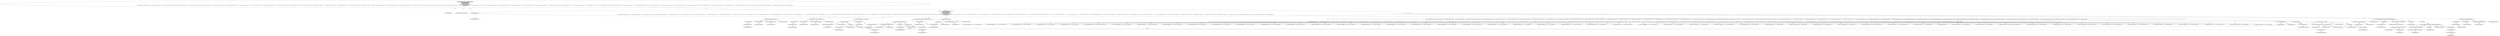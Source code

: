 digraph "testWhitespaceCastParenOff#?" {
0 [label="2:CtTypeReferenceImpl@void" shape=ellipse]
1 [label="2:CtVirtualElement@testWhitespaceCastParenOff" shape=ellipse]
2 [label="2:CtTypeReferenceImpl@Exception" shape=ellipse]
3 [label="2:CtPackageReferenceImpl@java.lang" shape=ellipse]
4 [label="3:CtExecutableReferenceImpl@setBooleanFlag(boolean)" shape=ellipse]
5 [label="3:CtTypeReferenceImpl@mConfig" shape=ellipse]
6 [label="3:CtTypeReferenceImpl@boolean" shape=ellipse]
7 [label="3:CtVirtualElement@setBooleanFlag" shape=ellipse]
8 [label="3:CtFieldReferenceImpl@mConfig" shape=ellipse]
9 [label="3:CtTypeReferenceImpl@PlaceHold" shape=ellipse]
10 [label="3:CtFieldReadImpl@mConfig" shape=ellipse]
11 [label="3:CtTypeAccessImpl@IGNORE_CAST_WHITESPACE_PROP" shape=ellipse]
12 [label="3:CtTypeReferenceImpl@IGNORE_CAST_WHITESPACE_PROP" shape=ellipse]
13 [label="3:CtLiteralImpl@true" shape=ellipse]
14 [label="3:CtTypeReferenceImpl@boolean" shape=ellipse]
15 [label="3:CtInvocationImpl@mConfig.setBooleanFlag(IGNORE_CAST_WHITESPACE_PROP, true)" shape=ellipse]
16 [label="4:CtExecutableReferenceImpl@setParenPadOption()" shape=ellipse]
17 [label="4:CtTypeReferenceImpl@mConfig" shape=ellipse]
18 [label="4:CtVirtualElement@setParenPadOption" shape=ellipse]
19 [label="4:CtFieldReferenceImpl@mConfig" shape=ellipse]
20 [label="4:CtTypeReferenceImpl@PlaceHold" shape=ellipse]
21 [label="4:CtFieldReadImpl@mConfig" shape=ellipse]
22 [label="4:CtTypeAccessImpl@IGNORE" shape=ellipse]
23 [label="4:CtTypeReferenceImpl@IGNORE" shape=ellipse]
24 [label="4:CtInvocationImpl@mConfig.setParenPadOption(IGNORE)" shape=ellipse]
25 [label="5:CtExecutableReferenceImpl@setTryBlock()" shape=ellipse]
26 [label="5:CtTypeReferenceImpl@mConfig" shape=ellipse]
27 [label="5:CtVirtualElement@setTryBlock" shape=ellipse]
28 [label="5:CtFieldReferenceImpl@mConfig" shape=ellipse]
29 [label="5:CtTypeReferenceImpl@PlaceHold" shape=ellipse]
30 [label="5:CtFieldReadImpl@mConfig" shape=ellipse]
31 [label="5:CtTypeAccessImpl@IGNORE" shape=ellipse]
32 [label="5:CtTypeReferenceImpl@IGNORE" shape=ellipse]
33 [label="5:CtInvocationImpl@mConfig.setTryBlock(IGNORE)" shape=ellipse]
34 [label="6:CtExecutableReferenceImpl@setCatchBlock()" shape=ellipse]
35 [label="6:CtTypeReferenceImpl@mConfig" shape=ellipse]
36 [label="6:CtVirtualElement@setCatchBlock" shape=ellipse]
37 [label="6:CtFieldReferenceImpl@mConfig" shape=ellipse]
38 [label="6:CtTypeReferenceImpl@PlaceHold" shape=ellipse]
39 [label="6:CtFieldReadImpl@mConfig" shape=ellipse]
40 [label="6:CtTypeAccessImpl@IGNORE" shape=ellipse]
41 [label="6:CtTypeReferenceImpl@IGNORE" shape=ellipse]
42 [label="6:CtInvocationImpl@mConfig.setCatchBlock(IGNORE)" shape=ellipse]
43 [label="7:CtTypeReferenceImpl@Checker" shape=ellipse]
44 [label="7:CtPackageReferenceImpl@" shape=ellipse]
45 [label="7:CtExecutableReferenceImpl@createChecker()" shape=ellipse]
46 [label="7:CtTypeReferenceImpl@Checker" shape=ellipse]
47 [label="7:CtVirtualElement@createChecker" shape=ellipse]
48 [label="7:CtTypeAccessImpl@PlaceHold" shape=ellipse]
49 [label="7:CtTypeReferenceImpl@PlaceHold" shape=ellipse]
50 [label="7:CtThisAccessImpl@" shape=ellipse]
51 [label="7:CtTypeReferenceImpl@PlaceHold" shape=ellipse]
52 [label="7:CtInvocationImpl@createChecker()" shape=ellipse]
53 [label="7:CtVirtualElement@c" shape=ellipse]
54 [label="7:CtLocalVariableImpl@final Checker c = createChecker()" shape=ellipse]
55 [label="8:CtTypeReferenceImpl@String" shape=ellipse]
56 [label="8:CtPackageReferenceImpl@java.lang" shape=ellipse]
57 [label="8:CtExecutableReferenceImpl@getPath(java.lang.String)" shape=ellipse]
58 [label="8:CtTypeReferenceImpl@String" shape=ellipse]
59 [label="8:CtTypeReferenceImpl@String" shape=ellipse]
60 [label="8:CtVirtualElement@getPath" shape=ellipse]
61 [label="8:CtTypeAccessImpl@PlaceHold" shape=ellipse]
62 [label="8:CtTypeReferenceImpl@PlaceHold" shape=ellipse]
63 [label="8:CtThisAccessImpl@" shape=ellipse]
64 [label="8:CtTypeReferenceImpl@PlaceHold" shape=ellipse]
65 [label="8:CtLiteralImpl@\"InputWhitespace.java\"" shape=ellipse]
66 [label="8:CtTypeReferenceImpl@String" shape=ellipse]
67 [label="8:CtInvocationImpl@getPath(\"InputWhitespace.java\")" shape=ellipse]
68 [label="8:CtVirtualElement@filepath" shape=ellipse]
69 [label="8:CtLocalVariableImpl@final String filepath = getPath(\"InputWhitespace.java\")" shape=ellipse]
70 [label="9:CtExecutableReferenceImpl@assertNotNull(<unknown>)" shape=ellipse]
71 [label="9:CtTypeReferenceImpl@null" shape=ellipse]
72 [label="9:CtVirtualElement@assertNotNull" shape=ellipse]
73 [label="9:CtTypeAccessImpl@PlaceHold" shape=ellipse]
74 [label="9:CtTypeReferenceImpl@PlaceHold" shape=ellipse]
75 [label="9:CtThisAccessImpl@" shape=ellipse]
76 [label="9:CtTypeReferenceImpl@PlaceHold" shape=ellipse]
77 [label="9:CtVariableReadImpl@c" shape=ellipse]
78 [label="9:CtLocalVariableReferenceImpl@c" shape=ellipse]
79 [label="9:CtInvocationImpl@assertNotNull(c)" shape=ellipse]
80 [label="10:CtVirtualElement@String[]" shape=ellipse]
81 [label="10:CtArrayTypeReferenceImpl@String[]" shape=ellipse]
82 [label="10:CtTypeReferenceImpl@String" shape=ellipse]
83 [label="11:CtNewArrayImpl@new String[]\{ filepath + \":5:12: '.' is preceeded with whitespace.\", filepath + \":5:14: '.' is followed by whitespace.\", filepath + \":13: type Javadoc comment is missing an @author tag.\", filepath + \":16:22: '=' is not preceeded with whitespace.\", filepath + \":16:23: '=' is not followed by whitespace.\", filepath + \":18:24: '=' is not followed by whitespace.\", filepath + \":26:14: '=' is not preceeded with whitespace.\", filepath + \":27:10: '=' is not preceeded with whitespace.\", filepath + \":27:11: '=' is not followed by whitespace.\", filepath + \":28:10: '+=' is not preceeded with whitespace.\", filepath + \":28:12: '+=' is not followed by whitespace.\", filepath + \":29:13: '-=' is not followed by whitespace.\", filepath + \":29:14: '-' is followed by whitespace.\", filepath + \":29:21: '+' is followed by whitespace.\", filepath + \":30:14: '++' is preceeded with whitespace.\", filepath + \":30:21: '--' is preceeded with whitespace.\", filepath + \":31:15: '++' is followed by whitespace.\", filepath + \":31:22: '--' is followed by whitespace.\", filepath + \":37:21: 'synchronized' is not followed by whitespace.\", filepath + \":39:12: 'try' is not followed by whitespace.\", filepath + \":41:14: 'catch' is not followed by whitespace.\", filepath + \":58:11: 'if' is not followed by whitespace.\", filepath + \":59:9: '\{' should be on the previous line.\", filepath + \":63:9: '\{' should be on the previous line.\", filepath + \":75:9: '\{' should be on the previous line.\", filepath + \":76:19: 'return' is not followed by whitespace.\", filepath + \":79:9: '\{' should be on the previous line.\", filepath + \":97:29: '?' is not preceeded with whitespace.\", filepath + \":97:30: '?' is not followed by whitespace.\", filepath + \":97:34: ':' is not preceeded with whitespace.\", filepath + \":97:35: ':' is not followed by whitespace.\", filepath + \":98:15: '==' is not preceeded with whitespace.\", filepath + \":98:17: '==' is not followed by whitespace.\", filepath + \":104:20: '*' is not followed by whitespace.\", filepath + \":104:21: '*' is not preceeded with whitespace.\", filepath + \":111:22: '!' is followed by whitespace.\", filepath + \":112:23: '~' is followed by whitespace.\", filepath + \":119:18: '%' is not preceeded with whitespace.\", filepath + \":120:20: '%' is not followed by whitespace.\", filepath + \":121:18: '%' is not preceeded with whitespace.\", filepath + \":121:19: '%' is not followed by whitespace.\", filepath + \":123:18: '/' is not preceeded with whitespace.\", filepath + \":124:20: '/' is not followed by whitespace.\", filepath + \":125:18: '/' is not preceeded with whitespace.\", filepath + \":125:19: '/' is not followed by whitespace.\", filepath + \":129:17: '.' is preceeded with whitespace.\", filepath + \":129:24: '.' is followed by whitespace.\", filepath + \":136:10: '.' is preceeded with whitespace.\", filepath + \":136:12: '.' is followed by whitespace.\", filepath + \":153:15: 'assert' is not followed by whitespace.\", filepath + \":156:20: ':' is not preceeded with whitespace.\", filepath + \":156:21: ':' is not followed by whitespace.\" \}" shape=ellipse]
84 [label="11:CtArrayTypeReferenceImpl@String[]" shape=ellipse]
85 [label="12:CtBinaryOperatorImpl@filepath + \":5:12: '.' is preceeded with whitespace.\"" shape=ellipse]
86 [label="13:CtBinaryOperatorImpl@filepath + \":5:14: '.' is followed by whitespace.\"" shape=ellipse]
87 [label="14:CtBinaryOperatorImpl@filepath + \":13: type Javadoc comment is missing an @author tag.\"" shape=ellipse]
88 [label="15:CtBinaryOperatorImpl@filepath + \":16:22: '=' is not preceeded with whitespace.\"" shape=ellipse]
89 [label="16:CtBinaryOperatorImpl@filepath + \":16:23: '=' is not followed by whitespace.\"" shape=ellipse]
90 [label="17:CtBinaryOperatorImpl@filepath + \":18:24: '=' is not followed by whitespace.\"" shape=ellipse]
91 [label="18:CtBinaryOperatorImpl@filepath + \":26:14: '=' is not preceeded with whitespace.\"" shape=ellipse]
92 [label="19:CtBinaryOperatorImpl@filepath + \":27:10: '=' is not preceeded with whitespace.\"" shape=ellipse]
93 [label="20:CtBinaryOperatorImpl@filepath + \":27:11: '=' is not followed by whitespace.\"" shape=ellipse]
94 [label="21:CtBinaryOperatorImpl@filepath + \":28:10: '+=' is not preceeded with whitespace.\"" shape=ellipse]
95 [label="22:CtBinaryOperatorImpl@filepath + \":28:12: '+=' is not followed by whitespace.\"" shape=ellipse]
96 [label="23:CtBinaryOperatorImpl@filepath + \":29:13: '-=' is not followed by whitespace.\"" shape=ellipse]
97 [label="24:CtBinaryOperatorImpl@filepath + \":29:14: '-' is followed by whitespace.\"" shape=ellipse]
98 [label="25:CtBinaryOperatorImpl@filepath + \":29:21: '+' is followed by whitespace.\"" shape=ellipse]
99 [label="26:CtBinaryOperatorImpl@filepath + \":30:14: '++' is preceeded with whitespace.\"" shape=ellipse]
100 [label="27:CtBinaryOperatorImpl@filepath + \":30:21: '--' is preceeded with whitespace.\"" shape=ellipse]
101 [label="28:CtBinaryOperatorImpl@filepath + \":31:15: '++' is followed by whitespace.\"" shape=ellipse]
102 [label="29:CtBinaryOperatorImpl@filepath + \":31:22: '--' is followed by whitespace.\"" shape=ellipse]
103 [label="30:CtBinaryOperatorImpl@filepath + \":37:21: 'synchronized' is not followed by whitespace.\"" shape=ellipse]
104 [label="31:CtBinaryOperatorImpl@filepath + \":39:12: 'try' is not followed by whitespace.\"" shape=ellipse]
105 [label="32:CtBinaryOperatorImpl@filepath + \":41:14: 'catch' is not followed by whitespace.\"" shape=ellipse]
106 [label="33:CtBinaryOperatorImpl@filepath + \":58:11: 'if' is not followed by whitespace.\"" shape=ellipse]
107 [label="34:CtBinaryOperatorImpl@filepath + \":59:9: '\{' should be on the previous line.\"" shape=ellipse]
108 [label="35:CtBinaryOperatorImpl@filepath + \":63:9: '\{' should be on the previous line.\"" shape=ellipse]
109 [label="36:CtBinaryOperatorImpl@filepath + \":75:9: '\{' should be on the previous line.\"" shape=ellipse]
110 [label="37:CtBinaryOperatorImpl@filepath + \":76:19: 'return' is not followed by whitespace.\"" shape=ellipse]
111 [label="38:CtBinaryOperatorImpl@filepath + \":79:9: '\{' should be on the previous line.\"" shape=ellipse]
112 [label="39:CtBinaryOperatorImpl@filepath + \":97:29: '?' is not preceeded with whitespace.\"" shape=ellipse]
113 [label="40:CtBinaryOperatorImpl@filepath + \":97:30: '?' is not followed by whitespace.\"" shape=ellipse]
114 [label="41:CtBinaryOperatorImpl@filepath + \":97:34: ':' is not preceeded with whitespace.\"" shape=ellipse]
115 [label="42:CtBinaryOperatorImpl@filepath + \":97:35: ':' is not followed by whitespace.\"" shape=ellipse]
116 [label="43:CtBinaryOperatorImpl@filepath + \":98:15: '==' is not preceeded with whitespace.\"" shape=ellipse]
117 [label="44:CtBinaryOperatorImpl@filepath + \":98:17: '==' is not followed by whitespace.\"" shape=ellipse]
118 [label="45:CtBinaryOperatorImpl@filepath + \":104:20: '*' is not followed by whitespace.\"" shape=ellipse]
119 [label="46:CtBinaryOperatorImpl@filepath + \":104:21: '*' is not preceeded with whitespace.\"" shape=ellipse]
120 [label="47:CtBinaryOperatorImpl@filepath + \":111:22: '!' is followed by whitespace.\"" shape=ellipse]
121 [label="48:CtBinaryOperatorImpl@filepath + \":112:23: '~' is followed by whitespace.\"" shape=ellipse]
122 [label="49:CtBinaryOperatorImpl@filepath + \":119:18: '%' is not preceeded with whitespace.\"" shape=ellipse]
123 [label="50:CtBinaryOperatorImpl@filepath + \":120:20: '%' is not followed by whitespace.\"" shape=ellipse]
124 [label="51:CtBinaryOperatorImpl@filepath + \":121:18: '%' is not preceeded with whitespace.\"" shape=ellipse]
125 [label="52:CtBinaryOperatorImpl@filepath + \":121:19: '%' is not followed by whitespace.\"" shape=ellipse]
126 [label="53:CtBinaryOperatorImpl@filepath + \":123:18: '/' is not preceeded with whitespace.\"" shape=ellipse]
127 [label="54:CtBinaryOperatorImpl@filepath + \":124:20: '/' is not followed by whitespace.\"" shape=ellipse]
128 [label="55:CtBinaryOperatorImpl@filepath + \":125:18: '/' is not preceeded with whitespace.\"" shape=ellipse]
129 [label="56:CtBinaryOperatorImpl@filepath + \":125:19: '/' is not followed by whitespace.\"" shape=ellipse]
130 [label="57:CtBinaryOperatorImpl@filepath + \":129:17: '.' is preceeded with whitespace.\"" shape=ellipse]
131 [label="58:CtBinaryOperatorImpl@filepath + \":129:24: '.' is followed by whitespace.\"" shape=ellipse]
132 [label="59:CtBinaryOperatorImpl@filepath + \":136:10: '.' is preceeded with whitespace.\"" shape=ellipse]
133 [label="60:CtBinaryOperatorImpl@filepath + \":136:12: '.' is followed by whitespace.\"" shape=ellipse]
134 [label="61:CtBinaryOperatorImpl@filepath + \":153:15: 'assert' is not followed by whitespace.\"" shape=ellipse]
135 [label="62:CtBinaryOperatorImpl@filepath + \":156:20: ':' is not preceeded with whitespace.\"" shape=ellipse]
136 [label="63:CtBinaryOperatorImpl@filepath + \":156:21: ':' is not followed by whitespace.\"" shape=ellipse]
137 [label="10:CtVirtualElement@expected" shape=ellipse]
138 [label="10:CtLocalVariableImpl@final String[] expected = new String[]\{ filepath + \":5:12: '.' is preceeded with whitespace.\", filepath + \":5:14: '.' is followed by whitespace.\", filepath + \":13: type Javadoc comment is missing an @author tag.\", filepath + \":16:22: '=' is not preceeded with whitespace.\", filepath + \":16:23: '=' is not followed by whitespace.\", filepath + \":18:24: '=' is not followed by whitespace.\", filepath + \":26:14: '=' is not preceeded with whitespace.\", filepath + \":27:10: '=' is not preceeded with whitespace.\", filepath + \":27:11: '=' is not followed by whitespace.\", filepath + \":28:10: '+=' is not preceeded with whitespace.\", filepath + \":28:12: '+=' is not followed by whitespace.\", filepath + \":29:13: '-=' is not followed by whitespace.\", filepath + \":29:14: '-' is followed by whitespace.\", filepath + \":29:21: '+' is followed by whitespace.\", filepath + \":30:14: '++' is preceeded with whitespace.\", filepath + \":30:21: '--' is preceeded with whitespace.\", filepath + \":31:15: '++' is followed by whitespace.\", filepath + \":31:22: '--' is followed by whitespace.\", filepath + \":37:21: 'synchronized' is not followed by whitespace.\", filepath + \":39:12: 'try' is not followed by whitespace.\", filepath + \":41:14: 'catch' is not followed by whitespace.\", filepath + \":58:11: 'if' is not followed by whitespace.\", filepath + \":59:9: '\{' should be on the previous line.\", filepath + \":63:9: '\{' should be on the previous line.\", filepath + \":75:9: '\{' should be on the previous line.\", filepath + \":76:19: 'return' is not followed by whitespace.\", filepath + \":79:9: '\{' should be on the previous line.\", filepath + \":97:29: '?' is not preceeded with whitespace.\", filepath + \":97:30: '?' is not followed by whitespace.\", filepath + \":97:34: ':' is not preceeded with whitespace.\", filepath + \":97:35: ':' is not followed by whitespace.\", filepath + \":98:15: '==' is not preceeded with whitespace.\", filepath + \":98:17: '==' is not followed by whitespace.\", filepath + \":104:20: '*' is not followed by whitespace.\", filepath + \":104:21: '*' is not preceeded with whitespace.\", filepath + \":111:22: '!' is followed by whitespace.\", filepath + \":112:23: '~' is followed by whitespace.\", filepath + \":119:18: '%' is not preceeded with whitespace.\", filepath + \":120:20: '%' is not followed by whitespace.\", filepath + \":121:18: '%' is not preceeded with whitespace.\", filepath + \":121:19: '%' is not followed by whitespace.\", filepath + \":123:18: '/' is not preceeded with whitespace.\", filepath + \":124:20: '/' is not followed by whitespace.\", filepath + \":125:18: '/' is not preceeded with whitespace.\", filepath + \":125:19: '/' is not followed by whitespace.\", filepath + \":129:17: '.' is preceeded with whitespace.\", filepath + \":129:24: '.' is followed by whitespace.\", filepath + \":136:10: '.' is preceeded with whitespace.\", filepath + \":136:12: '.' is followed by whitespace.\", filepath + \":153:15: 'assert' is not followed by whitespace.\", filepath + \":156:20: ':' is not preceeded with whitespace.\", filepath + \":156:21: ':' is not followed by whitespace.\" \}" shape=ellipse]
139 [label="65:CtExecutableReferenceImpl@verify(<unknown>,java.lang.String,java.lang.String[])" shape=ellipse]
140 [label="65:CtTypeReferenceImpl@null" shape=ellipse]
141 [label="65:CtTypeReferenceImpl@String" shape=ellipse]
142 [label="65:CtArrayTypeReferenceImpl@String[]" shape=ellipse]
143 [label="65:CtVirtualElement@verify" shape=ellipse]
144 [label="65:CtTypeAccessImpl@PlaceHold" shape=ellipse]
145 [label="65:CtTypeReferenceImpl@PlaceHold" shape=ellipse]
146 [label="65:CtThisAccessImpl@" shape=ellipse]
147 [label="65:CtTypeReferenceImpl@PlaceHold" shape=ellipse]
148 [label="65:CtVariableReadImpl@c" shape=ellipse]
149 [label="65:CtLocalVariableReferenceImpl@c" shape=ellipse]
150 [label="65:CtVariableReadImpl@filepath" shape=ellipse]
151 [label="65:CtLocalVariableReferenceImpl@filepath" shape=ellipse]
152 [label="65:CtVariableReadImpl@expected" shape=ellipse]
153 [label="65:CtLocalVariableReferenceImpl@expected" shape=ellipse]
154 [label="65:CtInvocationImpl@verify(c, filepath, expected)" shape=ellipse]
155 [label="2:CtBlockImpl@\{
    mConfig.setBooleanFlag(IGNORE_CAST_WHITESPACE_PROP, true);
    mConfig.setParenPadOption(IGNORE);
    mConfig.setTryBlock(IGNORE);
    mConfig.setCatchBlock(IGNORE);
    final Checker c = createChecker();
    final String filepath = getPath(\"InputWhitespace.java\");
    assertNotNull(c);
    final String[] expected = new String[]\{ filepath + \":5:12: '.' is preceeded with whitespace.\", filepath + \":5:14: '.' is followed by whitespace.\", filepath + \":13: type Javadoc comment is missing an @author tag.\", filepath + \":16:22: '=' is not preceeded with whitespace.\", filepath + \":16:23: '=' is not followed by whitespace.\", filepath + \":18:24: '=' is not followed by whitespace.\", filepath + \":26:14: '=' is not preceeded with whitespace.\", filepath + \":27:10: '=' is not preceeded with whitespace.\", filepath + \":27:11: '=' is not followed by whitespace.\", filepath + \":28:10: '+=' is not preceeded with whitespace.\", filepath + \":28:12: '+=' is not followed by whitespace.\", filepath + \":29:13: '-=' is not followed by whitespace.\", filepath + \":29:14: '-' is followed by whitespace.\", filepath + \":29:21: '+' is followed by whitespace.\", filepath + \":30:14: '++' is preceeded with whitespace.\", filepath + \":30:21: '--' is preceeded with whitespace.\", filepath + \":31:15: '++' is followed by whitespace.\", filepath + \":31:22: '--' is followed by whitespace.\", filepath + \":37:21: 'synchronized' is not followed by whitespace.\", filepath + \":39:12: 'try' is not followed by whitespace.\", filepath + \":41:14: 'catch' is not followed by whitespace.\", filepath + \":58:11: 'if' is not followed by whitespace.\", filepath + \":59:9: '\{' should be on the previous line.\", filepath + \":63:9: '\{' should be on the previous line.\", filepath + \":75:9: '\{' should be on the previous line.\", filepath + \":76:19: 'return' is not followed by whitespace.\", filepath + \":79:9: '\{' should be on the previous line.\", filepath + \":97:29: '?' is not preceeded with whitespace.\", filepath + \":97:30: '?' is not followed by whitespace.\", filepath + \":97:34: ':' is not preceeded with whitespace.\", filepath + \":97:35: ':' is not followed by whitespace.\", filepath + \":98:15: '==' is not preceeded with whitespace.\", filepath + \":98:17: '==' is not followed by whitespace.\", filepath + \":104:20: '*' is not followed by whitespace.\", filepath + \":104:21: '*' is not preceeded with whitespace.\", filepath + \":111:22: '!' is followed by whitespace.\", filepath + \":112:23: '~' is followed by whitespace.\", filepath + \":119:18: '%' is not preceeded with whitespace.\", filepath + \":120:20: '%' is not followed by whitespace.\", filepath + \":121:18: '%' is not preceeded with whitespace.\", filepath + \":121:19: '%' is not followed by whitespace.\", filepath + \":123:18: '/' is not preceeded with whitespace.\", filepath + \":124:20: '/' is not followed by whitespace.\", filepath + \":125:18: '/' is not preceeded with whitespace.\", filepath + \":125:19: '/' is not followed by whitespace.\", filepath + \":129:17: '.' is preceeded with whitespace.\", filepath + \":129:24: '.' is followed by whitespace.\", filepath + \":136:10: '.' is preceeded with whitespace.\", filepath + \":136:12: '.' is followed by whitespace.\", filepath + \":153:15: 'assert' is not followed by whitespace.\", filepath + \":156:20: ':' is not preceeded with whitespace.\", filepath + \":156:21: ':' is not followed by whitespace.\" \};
    verify(c, filepath, expected);
\}" shape=ellipse]
156 [label="2:CtMethodImpl@public void testWhitespaceCastParenOff() throws Exception \{
    mConfig.setBooleanFlag(IGNORE_CAST_WHITESPACE_PROP, true);
    mConfig.setParenPadOption(IGNORE);
    mConfig.setTryBlock(IGNORE);
    mConfig.setCatchBlock(IGNORE);
    final Checker c = createChecker();
    final String filepath = getPath(\"InputWhitespace.java\");
    assertNotNull(c);
    final String[] expected = new String[]\{ filepath + \":5:12: '.' is preceeded with whitespace.\", filepath + \":5:14: '.' is followed by whitespace.\", filepath + \":13: type Javadoc comment is missing an @author tag.\", filepath + \":16:22: '=' is not preceeded with whitespace.\", filepath + \":16:23: '=' is not followed by whitespace.\", filepath + \":18:24: '=' is not followed by whitespace.\", filepath + \":26:14: '=' is not preceeded with whitespace.\", filepath + \":27:10: '=' is not preceeded with whitespace.\", filepath + \":27:11: '=' is not followed by whitespace.\", filepath + \":28:10: '+=' is not preceeded with whitespace.\", filepath + \":28:12: '+=' is not followed by whitespace.\", filepath + \":29:13: '-=' is not followed by whitespace.\", filepath + \":29:14: '-' is followed by whitespace.\", filepath + \":29:21: '+' is followed by whitespace.\", filepath + \":30:14: '++' is preceeded with whitespace.\", filepath + \":30:21: '--' is preceeded with whitespace.\", filepath + \":31:15: '++' is followed by whitespace.\", filepath + \":31:22: '--' is followed by whitespace.\", filepath + \":37:21: 'synchronized' is not followed by whitespace.\", filepath + \":39:12: 'try' is not followed by whitespace.\", filepath + \":41:14: 'catch' is not followed by whitespace.\", filepath + \":58:11: 'if' is not followed by whitespace.\", filepath + \":59:9: '\{' should be on the previous line.\", filepath + \":63:9: '\{' should be on the previous line.\", filepath + \":75:9: '\{' should be on the previous line.\", filepath + \":76:19: 'return' is not followed by whitespace.\", filepath + \":79:9: '\{' should be on the previous line.\", filepath + \":97:29: '?' is not preceeded with whitespace.\", filepath + \":97:30: '?' is not followed by whitespace.\", filepath + \":97:34: ':' is not preceeded with whitespace.\", filepath + \":97:35: ':' is not followed by whitespace.\", filepath + \":98:15: '==' is not preceeded with whitespace.\", filepath + \":98:17: '==' is not followed by whitespace.\", filepath + \":104:20: '*' is not followed by whitespace.\", filepath + \":104:21: '*' is not preceeded with whitespace.\", filepath + \":111:22: '!' is followed by whitespace.\", filepath + \":112:23: '~' is followed by whitespace.\", filepath + \":119:18: '%' is not preceeded with whitespace.\", filepath + \":120:20: '%' is not followed by whitespace.\", filepath + \":121:18: '%' is not preceeded with whitespace.\", filepath + \":121:19: '%' is not followed by whitespace.\", filepath + \":123:18: '/' is not preceeded with whitespace.\", filepath + \":124:20: '/' is not followed by whitespace.\", filepath + \":125:18: '/' is not preceeded with whitespace.\", filepath + \":125:19: '/' is not followed by whitespace.\", filepath + \":129:17: '.' is preceeded with whitespace.\", filepath + \":129:24: '.' is followed by whitespace.\", filepath + \":136:10: '.' is preceeded with whitespace.\", filepath + \":136:12: '.' is followed by whitespace.\", filepath + \":153:15: 'assert' is not followed by whitespace.\", filepath + \":156:20: ':' is not preceeded with whitespace.\", filepath + \":156:21: ':' is not followed by whitespace.\" \};
    verify(c, filepath, expected);
\}" shape=ellipse]
157 [label="3:Update@UPDATE" shape=ellipse]
158 [label="3:CtPackageReferenceImpl@" shape=ellipse]
159 [label="3:CtTypeReferenceImpl@PlaceHold" shape=ellipse]
160 [label="3:CtFieldReferenceImpl@mConfig" shape=ellipse]
161 [label="3:CtFieldReadImpl@mConfig" shape=ellipse]
162 [label="3:CtPackageReferenceImpl@" shape=ellipse]
163 [label="3:CtTypeReferenceImpl@mConfig" shape=ellipse]
164 [label="3:CtTypeReferenceImpl@boolean" shape=ellipse]
165 [label="3:CtExecutableReferenceImpl@setBooleanProperty(boolean)" shape=ellipse]
166 [label="3:CtPackageReferenceImpl@" shape=ellipse]
167 [label="3:CtTypeReferenceImpl@IGNORE_CAST_WHITESPACE_PROP" shape=ellipse]
168 [label="3:CtTypeAccessImpl@IGNORE_CAST_WHITESPACE_PROP" shape=ellipse]
169 [label="3:CtTypeReferenceImpl@boolean" shape=ellipse]
170 [label="3:CtLiteralImpl@true" shape=ellipse]
171 [label="3:CtInvocationImpl@mConfig.setBooleanProperty(IGNORE_CAST_WHITESPACE_PROP, true)" shape=ellipse]
172 [label="3:CtVirtualElement@setBooleanProperty" shape=ellipse]
2 -> 3 [label="AST"];
4 -> 5 [label="AST"];
4 -> 6 [label="AST"];
8 -> 9 [label="AST"];
10 -> 8 [label="AST"];
11 -> 12 [label="AST"];
13 -> 14 [label="AST"];
15 -> 7 [label="AST"];
15 -> 10 [label="AST"];
15 -> 4 [label="AST"];
15 -> 11 [label="AST"];
15 -> 13 [label="AST"];
15 -> 157 [label="Action"];
16 -> 17 [label="AST"];
19 -> 20 [label="AST"];
21 -> 19 [label="AST"];
22 -> 23 [label="AST"];
24 -> 18 [label="AST"];
24 -> 21 [label="AST"];
24 -> 16 [label="AST"];
24 -> 22 [label="AST"];
25 -> 26 [label="AST"];
28 -> 29 [label="AST"];
30 -> 28 [label="AST"];
31 -> 32 [label="AST"];
33 -> 27 [label="AST"];
33 -> 30 [label="AST"];
33 -> 25 [label="AST"];
33 -> 31 [label="AST"];
34 -> 35 [label="AST"];
37 -> 38 [label="AST"];
39 -> 37 [label="AST"];
40 -> 41 [label="AST"];
42 -> 36 [label="AST"];
42 -> 39 [label="AST"];
42 -> 34 [label="AST"];
42 -> 40 [label="AST"];
43 -> 44 [label="AST"];
45 -> 46 [label="AST"];
48 -> 49 [label="AST"];
50 -> 51 [label="AST"];
50 -> 48 [label="AST"];
50 -> 53 [label="Data Dep"];
52 -> 47 [label="AST"];
52 -> 50 [label="AST"];
52 -> 45 [label="AST"];
53 -> 77 [label="Define-Use"];
53 -> 148 [label="Define-Use"];
54 -> 53 [label="AST"];
54 -> 43 [label="AST"];
54 -> 52 [label="AST"];
55 -> 56 [label="AST"];
57 -> 58 [label="AST"];
57 -> 59 [label="AST"];
61 -> 62 [label="AST"];
63 -> 64 [label="AST"];
63 -> 61 [label="AST"];
63 -> 68 [label="Data Dep"];
65 -> 66 [label="AST"];
67 -> 60 [label="AST"];
67 -> 63 [label="AST"];
67 -> 57 [label="AST"];
67 -> 65 [label="AST"];
68 -> 150 [label="Define-Use"];
69 -> 68 [label="AST"];
69 -> 55 [label="AST"];
69 -> 67 [label="AST"];
70 -> 71 [label="AST"];
73 -> 74 [label="AST"];
75 -> 76 [label="AST"];
75 -> 73 [label="AST"];
77 -> 78 [label="AST"];
79 -> 72 [label="AST"];
79 -> 75 [label="AST"];
79 -> 70 [label="AST"];
79 -> 77 [label="AST"];
81 -> 80 [label="AST"];
81 -> 82 [label="AST"];
83 -> 84 [label="AST"];
83 -> 85 [label="AST"];
83 -> 86 [label="AST"];
83 -> 87 [label="AST"];
83 -> 88 [label="AST"];
83 -> 89 [label="AST"];
83 -> 90 [label="AST"];
83 -> 91 [label="AST"];
83 -> 92 [label="AST"];
83 -> 93 [label="AST"];
83 -> 94 [label="AST"];
83 -> 95 [label="AST"];
83 -> 96 [label="AST"];
83 -> 97 [label="AST"];
83 -> 98 [label="AST"];
83 -> 99 [label="AST"];
83 -> 100 [label="AST"];
83 -> 101 [label="AST"];
83 -> 102 [label="AST"];
83 -> 103 [label="AST"];
83 -> 104 [label="AST"];
83 -> 105 [label="AST"];
83 -> 106 [label="AST"];
83 -> 107 [label="AST"];
83 -> 108 [label="AST"];
83 -> 109 [label="AST"];
83 -> 110 [label="AST"];
83 -> 111 [label="AST"];
83 -> 112 [label="AST"];
83 -> 113 [label="AST"];
83 -> 114 [label="AST"];
83 -> 115 [label="AST"];
83 -> 116 [label="AST"];
83 -> 117 [label="AST"];
83 -> 118 [label="AST"];
83 -> 119 [label="AST"];
83 -> 120 [label="AST"];
83 -> 121 [label="AST"];
83 -> 122 [label="AST"];
83 -> 123 [label="AST"];
83 -> 124 [label="AST"];
83 -> 125 [label="AST"];
83 -> 126 [label="AST"];
83 -> 127 [label="AST"];
83 -> 128 [label="AST"];
83 -> 129 [label="AST"];
83 -> 130 [label="AST"];
83 -> 131 [label="AST"];
83 -> 132 [label="AST"];
83 -> 133 [label="AST"];
83 -> 134 [label="AST"];
83 -> 135 [label="AST"];
83 -> 136 [label="AST"];
137 -> 152 [label="Define-Use"];
138 -> 137 [label="AST"];
138 -> 81 [label="AST"];
138 -> 83 [label="AST"];
139 -> 140 [label="AST"];
139 -> 141 [label="AST"];
139 -> 142 [label="AST"];
144 -> 145 [label="AST"];
146 -> 147 [label="AST"];
146 -> 144 [label="AST"];
148 -> 149 [label="AST"];
150 -> 151 [label="AST"];
152 -> 153 [label="AST"];
154 -> 143 [label="AST"];
154 -> 146 [label="AST"];
154 -> 139 [label="AST"];
154 -> 148 [label="AST"];
154 -> 150 [label="AST"];
154 -> 152 [label="AST"];
155 -> 15 [label="AST"];
155 -> 24 [label="AST"];
155 -> 33 [label="AST"];
155 -> 42 [label="AST"];
155 -> 54 [label="AST"];
155 -> 69 [label="AST"];
155 -> 79 [label="AST"];
155 -> 138 [label="AST"];
155 -> 154 [label="AST"];
156 -> 1 [label="AST"];
156 -> 0 [label="AST"];
156 -> 2 [label="AST"];
156 -> 155 [label="AST"];
157 -> 171 [label="Action"];
159 -> 158 [label="AST"];
160 -> 159 [label="AST"];
161 -> 160 [label="AST"];
163 -> 162 [label="AST"];
165 -> 163 [label="AST"];
165 -> 164 [label="AST"];
167 -> 166 [label="AST"];
168 -> 167 [label="AST"];
170 -> 169 [label="AST"];
171 -> 172 [label="AST"];
171 -> 161 [label="AST"];
171 -> 165 [label="AST"];
171 -> 168 [label="AST"];
171 -> 170 [label="AST"];
}